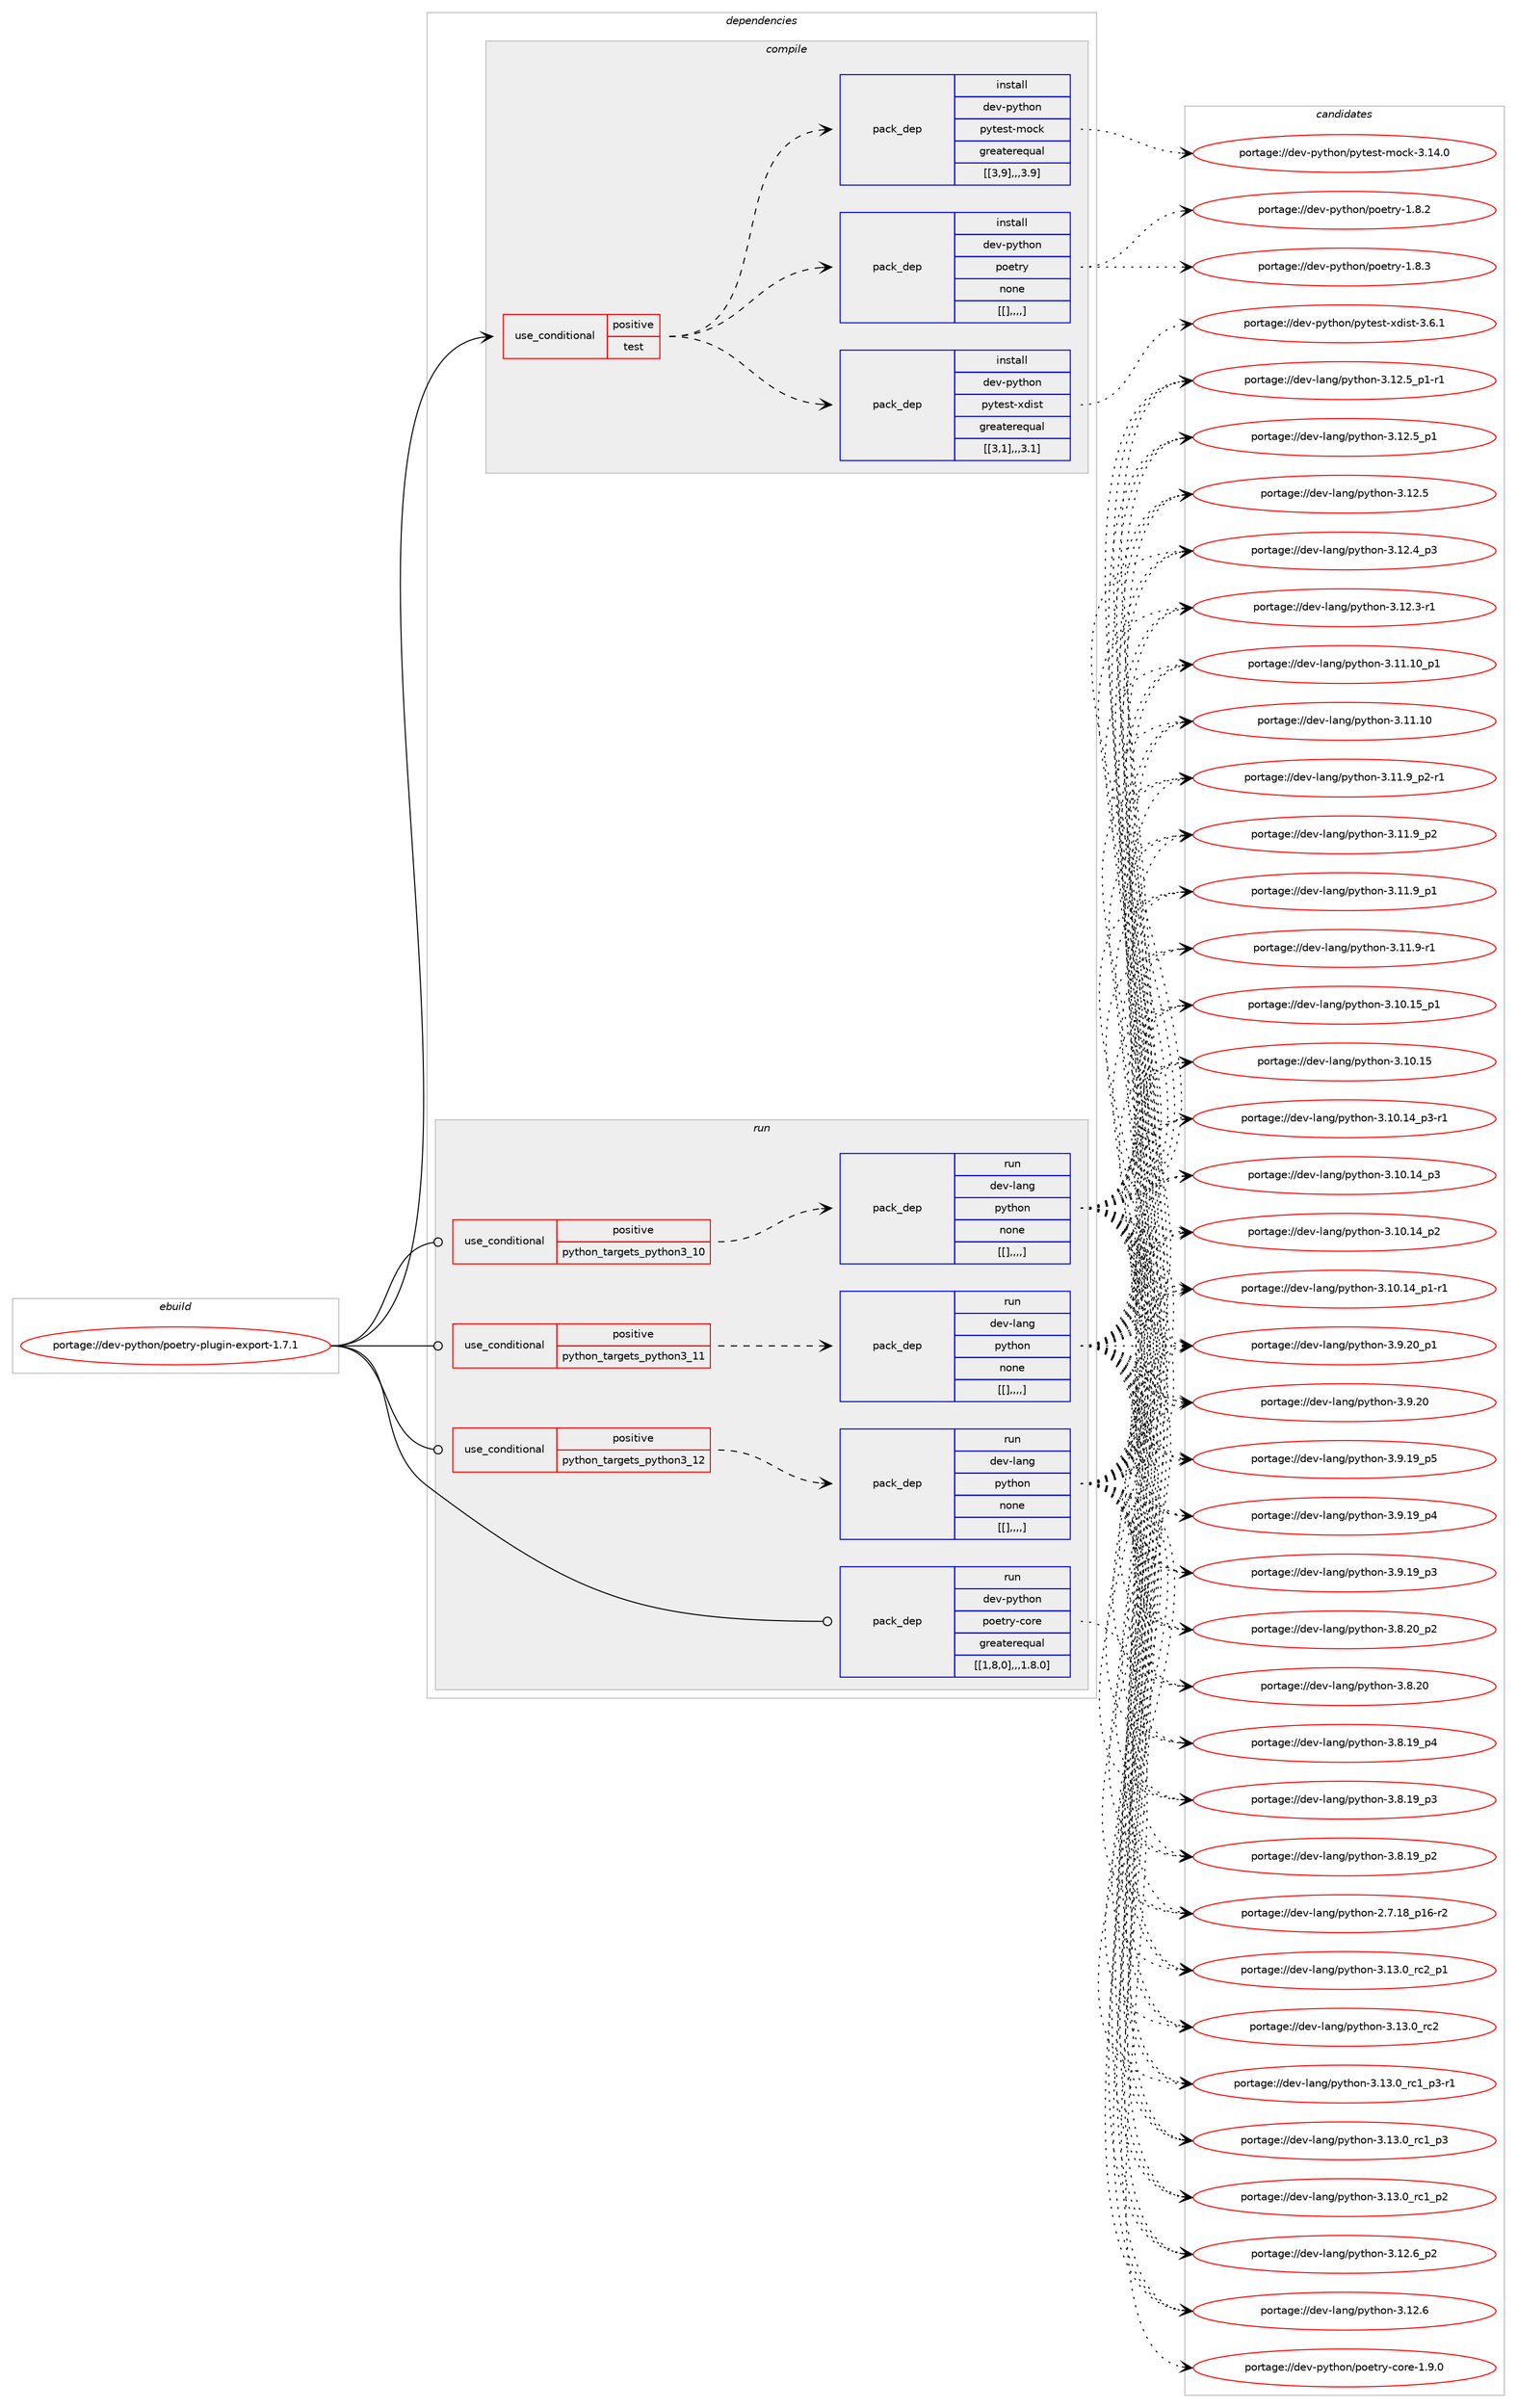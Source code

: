 digraph prolog {

# *************
# Graph options
# *************

newrank=true;
concentrate=true;
compound=true;
graph [rankdir=LR,fontname=Helvetica,fontsize=10,ranksep=1.5];#, ranksep=2.5, nodesep=0.2];
edge  [arrowhead=vee];
node  [fontname=Helvetica,fontsize=10];

# **********
# The ebuild
# **********

subgraph cluster_leftcol {
color=gray;
label=<<i>ebuild</i>>;
id [label="portage://dev-python/poetry-plugin-export-1.7.1", color=red, width=4, href="../dev-python/poetry-plugin-export-1.7.1.svg"];
}

# ****************
# The dependencies
# ****************

subgraph cluster_midcol {
color=gray;
label=<<i>dependencies</i>>;
subgraph cluster_compile {
fillcolor="#eeeeee";
style=filled;
label=<<i>compile</i>>;
subgraph cond37580 {
dependency157294 [label=<<TABLE BORDER="0" CELLBORDER="1" CELLSPACING="0" CELLPADDING="4"><TR><TD ROWSPAN="3" CELLPADDING="10">use_conditional</TD></TR><TR><TD>positive</TD></TR><TR><TD>test</TD></TR></TABLE>>, shape=none, color=red];
subgraph pack118497 {
dependency157295 [label=<<TABLE BORDER="0" CELLBORDER="1" CELLSPACING="0" CELLPADDING="4" WIDTH="220"><TR><TD ROWSPAN="6" CELLPADDING="30">pack_dep</TD></TR><TR><TD WIDTH="110">install</TD></TR><TR><TD>dev-python</TD></TR><TR><TD>poetry</TD></TR><TR><TD>none</TD></TR><TR><TD>[[],,,,]</TD></TR></TABLE>>, shape=none, color=blue];
}
dependency157294:e -> dependency157295:w [weight=20,style="dashed",arrowhead="vee"];
subgraph pack118498 {
dependency157296 [label=<<TABLE BORDER="0" CELLBORDER="1" CELLSPACING="0" CELLPADDING="4" WIDTH="220"><TR><TD ROWSPAN="6" CELLPADDING="30">pack_dep</TD></TR><TR><TD WIDTH="110">install</TD></TR><TR><TD>dev-python</TD></TR><TR><TD>pytest-mock</TD></TR><TR><TD>greaterequal</TD></TR><TR><TD>[[3,9],,,3.9]</TD></TR></TABLE>>, shape=none, color=blue];
}
dependency157294:e -> dependency157296:w [weight=20,style="dashed",arrowhead="vee"];
subgraph pack118499 {
dependency157297 [label=<<TABLE BORDER="0" CELLBORDER="1" CELLSPACING="0" CELLPADDING="4" WIDTH="220"><TR><TD ROWSPAN="6" CELLPADDING="30">pack_dep</TD></TR><TR><TD WIDTH="110">install</TD></TR><TR><TD>dev-python</TD></TR><TR><TD>pytest-xdist</TD></TR><TR><TD>greaterequal</TD></TR><TR><TD>[[3,1],,,3.1]</TD></TR></TABLE>>, shape=none, color=blue];
}
dependency157294:e -> dependency157297:w [weight=20,style="dashed",arrowhead="vee"];
}
id:e -> dependency157294:w [weight=20,style="solid",arrowhead="vee"];
}
subgraph cluster_compileandrun {
fillcolor="#eeeeee";
style=filled;
label=<<i>compile and run</i>>;
}
subgraph cluster_run {
fillcolor="#eeeeee";
style=filled;
label=<<i>run</i>>;
subgraph cond37581 {
dependency157298 [label=<<TABLE BORDER="0" CELLBORDER="1" CELLSPACING="0" CELLPADDING="4"><TR><TD ROWSPAN="3" CELLPADDING="10">use_conditional</TD></TR><TR><TD>positive</TD></TR><TR><TD>python_targets_python3_10</TD></TR></TABLE>>, shape=none, color=red];
subgraph pack118500 {
dependency157299 [label=<<TABLE BORDER="0" CELLBORDER="1" CELLSPACING="0" CELLPADDING="4" WIDTH="220"><TR><TD ROWSPAN="6" CELLPADDING="30">pack_dep</TD></TR><TR><TD WIDTH="110">run</TD></TR><TR><TD>dev-lang</TD></TR><TR><TD>python</TD></TR><TR><TD>none</TD></TR><TR><TD>[[],,,,]</TD></TR></TABLE>>, shape=none, color=blue];
}
dependency157298:e -> dependency157299:w [weight=20,style="dashed",arrowhead="vee"];
}
id:e -> dependency157298:w [weight=20,style="solid",arrowhead="odot"];
subgraph cond37582 {
dependency157300 [label=<<TABLE BORDER="0" CELLBORDER="1" CELLSPACING="0" CELLPADDING="4"><TR><TD ROWSPAN="3" CELLPADDING="10">use_conditional</TD></TR><TR><TD>positive</TD></TR><TR><TD>python_targets_python3_11</TD></TR></TABLE>>, shape=none, color=red];
subgraph pack118501 {
dependency157301 [label=<<TABLE BORDER="0" CELLBORDER="1" CELLSPACING="0" CELLPADDING="4" WIDTH="220"><TR><TD ROWSPAN="6" CELLPADDING="30">pack_dep</TD></TR><TR><TD WIDTH="110">run</TD></TR><TR><TD>dev-lang</TD></TR><TR><TD>python</TD></TR><TR><TD>none</TD></TR><TR><TD>[[],,,,]</TD></TR></TABLE>>, shape=none, color=blue];
}
dependency157300:e -> dependency157301:w [weight=20,style="dashed",arrowhead="vee"];
}
id:e -> dependency157300:w [weight=20,style="solid",arrowhead="odot"];
subgraph cond37583 {
dependency157302 [label=<<TABLE BORDER="0" CELLBORDER="1" CELLSPACING="0" CELLPADDING="4"><TR><TD ROWSPAN="3" CELLPADDING="10">use_conditional</TD></TR><TR><TD>positive</TD></TR><TR><TD>python_targets_python3_12</TD></TR></TABLE>>, shape=none, color=red];
subgraph pack118502 {
dependency157303 [label=<<TABLE BORDER="0" CELLBORDER="1" CELLSPACING="0" CELLPADDING="4" WIDTH="220"><TR><TD ROWSPAN="6" CELLPADDING="30">pack_dep</TD></TR><TR><TD WIDTH="110">run</TD></TR><TR><TD>dev-lang</TD></TR><TR><TD>python</TD></TR><TR><TD>none</TD></TR><TR><TD>[[],,,,]</TD></TR></TABLE>>, shape=none, color=blue];
}
dependency157302:e -> dependency157303:w [weight=20,style="dashed",arrowhead="vee"];
}
id:e -> dependency157302:w [weight=20,style="solid",arrowhead="odot"];
subgraph pack118503 {
dependency157304 [label=<<TABLE BORDER="0" CELLBORDER="1" CELLSPACING="0" CELLPADDING="4" WIDTH="220"><TR><TD ROWSPAN="6" CELLPADDING="30">pack_dep</TD></TR><TR><TD WIDTH="110">run</TD></TR><TR><TD>dev-python</TD></TR><TR><TD>poetry-core</TD></TR><TR><TD>greaterequal</TD></TR><TR><TD>[[1,8,0],,,1.8.0]</TD></TR></TABLE>>, shape=none, color=blue];
}
id:e -> dependency157304:w [weight=20,style="solid",arrowhead="odot"];
}
}

# **************
# The candidates
# **************

subgraph cluster_choices {
rank=same;
color=gray;
label=<<i>candidates</i>>;

subgraph choice118497 {
color=black;
nodesep=1;
choice1001011184511212111610411111047112111101116114121454946564651 [label="portage://dev-python/poetry-1.8.3", color=red, width=4,href="../dev-python/poetry-1.8.3.svg"];
choice1001011184511212111610411111047112111101116114121454946564650 [label="portage://dev-python/poetry-1.8.2", color=red, width=4,href="../dev-python/poetry-1.8.2.svg"];
dependency157295:e -> choice1001011184511212111610411111047112111101116114121454946564651:w [style=dotted,weight="100"];
dependency157295:e -> choice1001011184511212111610411111047112111101116114121454946564650:w [style=dotted,weight="100"];
}
subgraph choice118498 {
color=black;
nodesep=1;
choice1001011184511212111610411111047112121116101115116451091119910745514649524648 [label="portage://dev-python/pytest-mock-3.14.0", color=red, width=4,href="../dev-python/pytest-mock-3.14.0.svg"];
dependency157296:e -> choice1001011184511212111610411111047112121116101115116451091119910745514649524648:w [style=dotted,weight="100"];
}
subgraph choice118499 {
color=black;
nodesep=1;
choice100101118451121211161041111104711212111610111511645120100105115116455146544649 [label="portage://dev-python/pytest-xdist-3.6.1", color=red, width=4,href="../dev-python/pytest-xdist-3.6.1.svg"];
dependency157297:e -> choice100101118451121211161041111104711212111610111511645120100105115116455146544649:w [style=dotted,weight="100"];
}
subgraph choice118500 {
color=black;
nodesep=1;
choice100101118451089711010347112121116104111110455146495146489511499509511249 [label="portage://dev-lang/python-3.13.0_rc2_p1", color=red, width=4,href="../dev-lang/python-3.13.0_rc2_p1.svg"];
choice10010111845108971101034711212111610411111045514649514648951149950 [label="portage://dev-lang/python-3.13.0_rc2", color=red, width=4,href="../dev-lang/python-3.13.0_rc2.svg"];
choice1001011184510897110103471121211161041111104551464951464895114994995112514511449 [label="portage://dev-lang/python-3.13.0_rc1_p3-r1", color=red, width=4,href="../dev-lang/python-3.13.0_rc1_p3-r1.svg"];
choice100101118451089711010347112121116104111110455146495146489511499499511251 [label="portage://dev-lang/python-3.13.0_rc1_p3", color=red, width=4,href="../dev-lang/python-3.13.0_rc1_p3.svg"];
choice100101118451089711010347112121116104111110455146495146489511499499511250 [label="portage://dev-lang/python-3.13.0_rc1_p2", color=red, width=4,href="../dev-lang/python-3.13.0_rc1_p2.svg"];
choice100101118451089711010347112121116104111110455146495046549511250 [label="portage://dev-lang/python-3.12.6_p2", color=red, width=4,href="../dev-lang/python-3.12.6_p2.svg"];
choice10010111845108971101034711212111610411111045514649504654 [label="portage://dev-lang/python-3.12.6", color=red, width=4,href="../dev-lang/python-3.12.6.svg"];
choice1001011184510897110103471121211161041111104551464950465395112494511449 [label="portage://dev-lang/python-3.12.5_p1-r1", color=red, width=4,href="../dev-lang/python-3.12.5_p1-r1.svg"];
choice100101118451089711010347112121116104111110455146495046539511249 [label="portage://dev-lang/python-3.12.5_p1", color=red, width=4,href="../dev-lang/python-3.12.5_p1.svg"];
choice10010111845108971101034711212111610411111045514649504653 [label="portage://dev-lang/python-3.12.5", color=red, width=4,href="../dev-lang/python-3.12.5.svg"];
choice100101118451089711010347112121116104111110455146495046529511251 [label="portage://dev-lang/python-3.12.4_p3", color=red, width=4,href="../dev-lang/python-3.12.4_p3.svg"];
choice100101118451089711010347112121116104111110455146495046514511449 [label="portage://dev-lang/python-3.12.3-r1", color=red, width=4,href="../dev-lang/python-3.12.3-r1.svg"];
choice10010111845108971101034711212111610411111045514649494649489511249 [label="portage://dev-lang/python-3.11.10_p1", color=red, width=4,href="../dev-lang/python-3.11.10_p1.svg"];
choice1001011184510897110103471121211161041111104551464949464948 [label="portage://dev-lang/python-3.11.10", color=red, width=4,href="../dev-lang/python-3.11.10.svg"];
choice1001011184510897110103471121211161041111104551464949465795112504511449 [label="portage://dev-lang/python-3.11.9_p2-r1", color=red, width=4,href="../dev-lang/python-3.11.9_p2-r1.svg"];
choice100101118451089711010347112121116104111110455146494946579511250 [label="portage://dev-lang/python-3.11.9_p2", color=red, width=4,href="../dev-lang/python-3.11.9_p2.svg"];
choice100101118451089711010347112121116104111110455146494946579511249 [label="portage://dev-lang/python-3.11.9_p1", color=red, width=4,href="../dev-lang/python-3.11.9_p1.svg"];
choice100101118451089711010347112121116104111110455146494946574511449 [label="portage://dev-lang/python-3.11.9-r1", color=red, width=4,href="../dev-lang/python-3.11.9-r1.svg"];
choice10010111845108971101034711212111610411111045514649484649539511249 [label="portage://dev-lang/python-3.10.15_p1", color=red, width=4,href="../dev-lang/python-3.10.15_p1.svg"];
choice1001011184510897110103471121211161041111104551464948464953 [label="portage://dev-lang/python-3.10.15", color=red, width=4,href="../dev-lang/python-3.10.15.svg"];
choice100101118451089711010347112121116104111110455146494846495295112514511449 [label="portage://dev-lang/python-3.10.14_p3-r1", color=red, width=4,href="../dev-lang/python-3.10.14_p3-r1.svg"];
choice10010111845108971101034711212111610411111045514649484649529511251 [label="portage://dev-lang/python-3.10.14_p3", color=red, width=4,href="../dev-lang/python-3.10.14_p3.svg"];
choice10010111845108971101034711212111610411111045514649484649529511250 [label="portage://dev-lang/python-3.10.14_p2", color=red, width=4,href="../dev-lang/python-3.10.14_p2.svg"];
choice100101118451089711010347112121116104111110455146494846495295112494511449 [label="portage://dev-lang/python-3.10.14_p1-r1", color=red, width=4,href="../dev-lang/python-3.10.14_p1-r1.svg"];
choice100101118451089711010347112121116104111110455146574650489511249 [label="portage://dev-lang/python-3.9.20_p1", color=red, width=4,href="../dev-lang/python-3.9.20_p1.svg"];
choice10010111845108971101034711212111610411111045514657465048 [label="portage://dev-lang/python-3.9.20", color=red, width=4,href="../dev-lang/python-3.9.20.svg"];
choice100101118451089711010347112121116104111110455146574649579511253 [label="portage://dev-lang/python-3.9.19_p5", color=red, width=4,href="../dev-lang/python-3.9.19_p5.svg"];
choice100101118451089711010347112121116104111110455146574649579511252 [label="portage://dev-lang/python-3.9.19_p4", color=red, width=4,href="../dev-lang/python-3.9.19_p4.svg"];
choice100101118451089711010347112121116104111110455146574649579511251 [label="portage://dev-lang/python-3.9.19_p3", color=red, width=4,href="../dev-lang/python-3.9.19_p3.svg"];
choice100101118451089711010347112121116104111110455146564650489511250 [label="portage://dev-lang/python-3.8.20_p2", color=red, width=4,href="../dev-lang/python-3.8.20_p2.svg"];
choice10010111845108971101034711212111610411111045514656465048 [label="portage://dev-lang/python-3.8.20", color=red, width=4,href="../dev-lang/python-3.8.20.svg"];
choice100101118451089711010347112121116104111110455146564649579511252 [label="portage://dev-lang/python-3.8.19_p4", color=red, width=4,href="../dev-lang/python-3.8.19_p4.svg"];
choice100101118451089711010347112121116104111110455146564649579511251 [label="portage://dev-lang/python-3.8.19_p3", color=red, width=4,href="../dev-lang/python-3.8.19_p3.svg"];
choice100101118451089711010347112121116104111110455146564649579511250 [label="portage://dev-lang/python-3.8.19_p2", color=red, width=4,href="../dev-lang/python-3.8.19_p2.svg"];
choice100101118451089711010347112121116104111110455046554649569511249544511450 [label="portage://dev-lang/python-2.7.18_p16-r2", color=red, width=4,href="../dev-lang/python-2.7.18_p16-r2.svg"];
dependency157299:e -> choice100101118451089711010347112121116104111110455146495146489511499509511249:w [style=dotted,weight="100"];
dependency157299:e -> choice10010111845108971101034711212111610411111045514649514648951149950:w [style=dotted,weight="100"];
dependency157299:e -> choice1001011184510897110103471121211161041111104551464951464895114994995112514511449:w [style=dotted,weight="100"];
dependency157299:e -> choice100101118451089711010347112121116104111110455146495146489511499499511251:w [style=dotted,weight="100"];
dependency157299:e -> choice100101118451089711010347112121116104111110455146495146489511499499511250:w [style=dotted,weight="100"];
dependency157299:e -> choice100101118451089711010347112121116104111110455146495046549511250:w [style=dotted,weight="100"];
dependency157299:e -> choice10010111845108971101034711212111610411111045514649504654:w [style=dotted,weight="100"];
dependency157299:e -> choice1001011184510897110103471121211161041111104551464950465395112494511449:w [style=dotted,weight="100"];
dependency157299:e -> choice100101118451089711010347112121116104111110455146495046539511249:w [style=dotted,weight="100"];
dependency157299:e -> choice10010111845108971101034711212111610411111045514649504653:w [style=dotted,weight="100"];
dependency157299:e -> choice100101118451089711010347112121116104111110455146495046529511251:w [style=dotted,weight="100"];
dependency157299:e -> choice100101118451089711010347112121116104111110455146495046514511449:w [style=dotted,weight="100"];
dependency157299:e -> choice10010111845108971101034711212111610411111045514649494649489511249:w [style=dotted,weight="100"];
dependency157299:e -> choice1001011184510897110103471121211161041111104551464949464948:w [style=dotted,weight="100"];
dependency157299:e -> choice1001011184510897110103471121211161041111104551464949465795112504511449:w [style=dotted,weight="100"];
dependency157299:e -> choice100101118451089711010347112121116104111110455146494946579511250:w [style=dotted,weight="100"];
dependency157299:e -> choice100101118451089711010347112121116104111110455146494946579511249:w [style=dotted,weight="100"];
dependency157299:e -> choice100101118451089711010347112121116104111110455146494946574511449:w [style=dotted,weight="100"];
dependency157299:e -> choice10010111845108971101034711212111610411111045514649484649539511249:w [style=dotted,weight="100"];
dependency157299:e -> choice1001011184510897110103471121211161041111104551464948464953:w [style=dotted,weight="100"];
dependency157299:e -> choice100101118451089711010347112121116104111110455146494846495295112514511449:w [style=dotted,weight="100"];
dependency157299:e -> choice10010111845108971101034711212111610411111045514649484649529511251:w [style=dotted,weight="100"];
dependency157299:e -> choice10010111845108971101034711212111610411111045514649484649529511250:w [style=dotted,weight="100"];
dependency157299:e -> choice100101118451089711010347112121116104111110455146494846495295112494511449:w [style=dotted,weight="100"];
dependency157299:e -> choice100101118451089711010347112121116104111110455146574650489511249:w [style=dotted,weight="100"];
dependency157299:e -> choice10010111845108971101034711212111610411111045514657465048:w [style=dotted,weight="100"];
dependency157299:e -> choice100101118451089711010347112121116104111110455146574649579511253:w [style=dotted,weight="100"];
dependency157299:e -> choice100101118451089711010347112121116104111110455146574649579511252:w [style=dotted,weight="100"];
dependency157299:e -> choice100101118451089711010347112121116104111110455146574649579511251:w [style=dotted,weight="100"];
dependency157299:e -> choice100101118451089711010347112121116104111110455146564650489511250:w [style=dotted,weight="100"];
dependency157299:e -> choice10010111845108971101034711212111610411111045514656465048:w [style=dotted,weight="100"];
dependency157299:e -> choice100101118451089711010347112121116104111110455146564649579511252:w [style=dotted,weight="100"];
dependency157299:e -> choice100101118451089711010347112121116104111110455146564649579511251:w [style=dotted,weight="100"];
dependency157299:e -> choice100101118451089711010347112121116104111110455146564649579511250:w [style=dotted,weight="100"];
dependency157299:e -> choice100101118451089711010347112121116104111110455046554649569511249544511450:w [style=dotted,weight="100"];
}
subgraph choice118501 {
color=black;
nodesep=1;
choice100101118451089711010347112121116104111110455146495146489511499509511249 [label="portage://dev-lang/python-3.13.0_rc2_p1", color=red, width=4,href="../dev-lang/python-3.13.0_rc2_p1.svg"];
choice10010111845108971101034711212111610411111045514649514648951149950 [label="portage://dev-lang/python-3.13.0_rc2", color=red, width=4,href="../dev-lang/python-3.13.0_rc2.svg"];
choice1001011184510897110103471121211161041111104551464951464895114994995112514511449 [label="portage://dev-lang/python-3.13.0_rc1_p3-r1", color=red, width=4,href="../dev-lang/python-3.13.0_rc1_p3-r1.svg"];
choice100101118451089711010347112121116104111110455146495146489511499499511251 [label="portage://dev-lang/python-3.13.0_rc1_p3", color=red, width=4,href="../dev-lang/python-3.13.0_rc1_p3.svg"];
choice100101118451089711010347112121116104111110455146495146489511499499511250 [label="portage://dev-lang/python-3.13.0_rc1_p2", color=red, width=4,href="../dev-lang/python-3.13.0_rc1_p2.svg"];
choice100101118451089711010347112121116104111110455146495046549511250 [label="portage://dev-lang/python-3.12.6_p2", color=red, width=4,href="../dev-lang/python-3.12.6_p2.svg"];
choice10010111845108971101034711212111610411111045514649504654 [label="portage://dev-lang/python-3.12.6", color=red, width=4,href="../dev-lang/python-3.12.6.svg"];
choice1001011184510897110103471121211161041111104551464950465395112494511449 [label="portage://dev-lang/python-3.12.5_p1-r1", color=red, width=4,href="../dev-lang/python-3.12.5_p1-r1.svg"];
choice100101118451089711010347112121116104111110455146495046539511249 [label="portage://dev-lang/python-3.12.5_p1", color=red, width=4,href="../dev-lang/python-3.12.5_p1.svg"];
choice10010111845108971101034711212111610411111045514649504653 [label="portage://dev-lang/python-3.12.5", color=red, width=4,href="../dev-lang/python-3.12.5.svg"];
choice100101118451089711010347112121116104111110455146495046529511251 [label="portage://dev-lang/python-3.12.4_p3", color=red, width=4,href="../dev-lang/python-3.12.4_p3.svg"];
choice100101118451089711010347112121116104111110455146495046514511449 [label="portage://dev-lang/python-3.12.3-r1", color=red, width=4,href="../dev-lang/python-3.12.3-r1.svg"];
choice10010111845108971101034711212111610411111045514649494649489511249 [label="portage://dev-lang/python-3.11.10_p1", color=red, width=4,href="../dev-lang/python-3.11.10_p1.svg"];
choice1001011184510897110103471121211161041111104551464949464948 [label="portage://dev-lang/python-3.11.10", color=red, width=4,href="../dev-lang/python-3.11.10.svg"];
choice1001011184510897110103471121211161041111104551464949465795112504511449 [label="portage://dev-lang/python-3.11.9_p2-r1", color=red, width=4,href="../dev-lang/python-3.11.9_p2-r1.svg"];
choice100101118451089711010347112121116104111110455146494946579511250 [label="portage://dev-lang/python-3.11.9_p2", color=red, width=4,href="../dev-lang/python-3.11.9_p2.svg"];
choice100101118451089711010347112121116104111110455146494946579511249 [label="portage://dev-lang/python-3.11.9_p1", color=red, width=4,href="../dev-lang/python-3.11.9_p1.svg"];
choice100101118451089711010347112121116104111110455146494946574511449 [label="portage://dev-lang/python-3.11.9-r1", color=red, width=4,href="../dev-lang/python-3.11.9-r1.svg"];
choice10010111845108971101034711212111610411111045514649484649539511249 [label="portage://dev-lang/python-3.10.15_p1", color=red, width=4,href="../dev-lang/python-3.10.15_p1.svg"];
choice1001011184510897110103471121211161041111104551464948464953 [label="portage://dev-lang/python-3.10.15", color=red, width=4,href="../dev-lang/python-3.10.15.svg"];
choice100101118451089711010347112121116104111110455146494846495295112514511449 [label="portage://dev-lang/python-3.10.14_p3-r1", color=red, width=4,href="../dev-lang/python-3.10.14_p3-r1.svg"];
choice10010111845108971101034711212111610411111045514649484649529511251 [label="portage://dev-lang/python-3.10.14_p3", color=red, width=4,href="../dev-lang/python-3.10.14_p3.svg"];
choice10010111845108971101034711212111610411111045514649484649529511250 [label="portage://dev-lang/python-3.10.14_p2", color=red, width=4,href="../dev-lang/python-3.10.14_p2.svg"];
choice100101118451089711010347112121116104111110455146494846495295112494511449 [label="portage://dev-lang/python-3.10.14_p1-r1", color=red, width=4,href="../dev-lang/python-3.10.14_p1-r1.svg"];
choice100101118451089711010347112121116104111110455146574650489511249 [label="portage://dev-lang/python-3.9.20_p1", color=red, width=4,href="../dev-lang/python-3.9.20_p1.svg"];
choice10010111845108971101034711212111610411111045514657465048 [label="portage://dev-lang/python-3.9.20", color=red, width=4,href="../dev-lang/python-3.9.20.svg"];
choice100101118451089711010347112121116104111110455146574649579511253 [label="portage://dev-lang/python-3.9.19_p5", color=red, width=4,href="../dev-lang/python-3.9.19_p5.svg"];
choice100101118451089711010347112121116104111110455146574649579511252 [label="portage://dev-lang/python-3.9.19_p4", color=red, width=4,href="../dev-lang/python-3.9.19_p4.svg"];
choice100101118451089711010347112121116104111110455146574649579511251 [label="portage://dev-lang/python-3.9.19_p3", color=red, width=4,href="../dev-lang/python-3.9.19_p3.svg"];
choice100101118451089711010347112121116104111110455146564650489511250 [label="portage://dev-lang/python-3.8.20_p2", color=red, width=4,href="../dev-lang/python-3.8.20_p2.svg"];
choice10010111845108971101034711212111610411111045514656465048 [label="portage://dev-lang/python-3.8.20", color=red, width=4,href="../dev-lang/python-3.8.20.svg"];
choice100101118451089711010347112121116104111110455146564649579511252 [label="portage://dev-lang/python-3.8.19_p4", color=red, width=4,href="../dev-lang/python-3.8.19_p4.svg"];
choice100101118451089711010347112121116104111110455146564649579511251 [label="portage://dev-lang/python-3.8.19_p3", color=red, width=4,href="../dev-lang/python-3.8.19_p3.svg"];
choice100101118451089711010347112121116104111110455146564649579511250 [label="portage://dev-lang/python-3.8.19_p2", color=red, width=4,href="../dev-lang/python-3.8.19_p2.svg"];
choice100101118451089711010347112121116104111110455046554649569511249544511450 [label="portage://dev-lang/python-2.7.18_p16-r2", color=red, width=4,href="../dev-lang/python-2.7.18_p16-r2.svg"];
dependency157301:e -> choice100101118451089711010347112121116104111110455146495146489511499509511249:w [style=dotted,weight="100"];
dependency157301:e -> choice10010111845108971101034711212111610411111045514649514648951149950:w [style=dotted,weight="100"];
dependency157301:e -> choice1001011184510897110103471121211161041111104551464951464895114994995112514511449:w [style=dotted,weight="100"];
dependency157301:e -> choice100101118451089711010347112121116104111110455146495146489511499499511251:w [style=dotted,weight="100"];
dependency157301:e -> choice100101118451089711010347112121116104111110455146495146489511499499511250:w [style=dotted,weight="100"];
dependency157301:e -> choice100101118451089711010347112121116104111110455146495046549511250:w [style=dotted,weight="100"];
dependency157301:e -> choice10010111845108971101034711212111610411111045514649504654:w [style=dotted,weight="100"];
dependency157301:e -> choice1001011184510897110103471121211161041111104551464950465395112494511449:w [style=dotted,weight="100"];
dependency157301:e -> choice100101118451089711010347112121116104111110455146495046539511249:w [style=dotted,weight="100"];
dependency157301:e -> choice10010111845108971101034711212111610411111045514649504653:w [style=dotted,weight="100"];
dependency157301:e -> choice100101118451089711010347112121116104111110455146495046529511251:w [style=dotted,weight="100"];
dependency157301:e -> choice100101118451089711010347112121116104111110455146495046514511449:w [style=dotted,weight="100"];
dependency157301:e -> choice10010111845108971101034711212111610411111045514649494649489511249:w [style=dotted,weight="100"];
dependency157301:e -> choice1001011184510897110103471121211161041111104551464949464948:w [style=dotted,weight="100"];
dependency157301:e -> choice1001011184510897110103471121211161041111104551464949465795112504511449:w [style=dotted,weight="100"];
dependency157301:e -> choice100101118451089711010347112121116104111110455146494946579511250:w [style=dotted,weight="100"];
dependency157301:e -> choice100101118451089711010347112121116104111110455146494946579511249:w [style=dotted,weight="100"];
dependency157301:e -> choice100101118451089711010347112121116104111110455146494946574511449:w [style=dotted,weight="100"];
dependency157301:e -> choice10010111845108971101034711212111610411111045514649484649539511249:w [style=dotted,weight="100"];
dependency157301:e -> choice1001011184510897110103471121211161041111104551464948464953:w [style=dotted,weight="100"];
dependency157301:e -> choice100101118451089711010347112121116104111110455146494846495295112514511449:w [style=dotted,weight="100"];
dependency157301:e -> choice10010111845108971101034711212111610411111045514649484649529511251:w [style=dotted,weight="100"];
dependency157301:e -> choice10010111845108971101034711212111610411111045514649484649529511250:w [style=dotted,weight="100"];
dependency157301:e -> choice100101118451089711010347112121116104111110455146494846495295112494511449:w [style=dotted,weight="100"];
dependency157301:e -> choice100101118451089711010347112121116104111110455146574650489511249:w [style=dotted,weight="100"];
dependency157301:e -> choice10010111845108971101034711212111610411111045514657465048:w [style=dotted,weight="100"];
dependency157301:e -> choice100101118451089711010347112121116104111110455146574649579511253:w [style=dotted,weight="100"];
dependency157301:e -> choice100101118451089711010347112121116104111110455146574649579511252:w [style=dotted,weight="100"];
dependency157301:e -> choice100101118451089711010347112121116104111110455146574649579511251:w [style=dotted,weight="100"];
dependency157301:e -> choice100101118451089711010347112121116104111110455146564650489511250:w [style=dotted,weight="100"];
dependency157301:e -> choice10010111845108971101034711212111610411111045514656465048:w [style=dotted,weight="100"];
dependency157301:e -> choice100101118451089711010347112121116104111110455146564649579511252:w [style=dotted,weight="100"];
dependency157301:e -> choice100101118451089711010347112121116104111110455146564649579511251:w [style=dotted,weight="100"];
dependency157301:e -> choice100101118451089711010347112121116104111110455146564649579511250:w [style=dotted,weight="100"];
dependency157301:e -> choice100101118451089711010347112121116104111110455046554649569511249544511450:w [style=dotted,weight="100"];
}
subgraph choice118502 {
color=black;
nodesep=1;
choice100101118451089711010347112121116104111110455146495146489511499509511249 [label="portage://dev-lang/python-3.13.0_rc2_p1", color=red, width=4,href="../dev-lang/python-3.13.0_rc2_p1.svg"];
choice10010111845108971101034711212111610411111045514649514648951149950 [label="portage://dev-lang/python-3.13.0_rc2", color=red, width=4,href="../dev-lang/python-3.13.0_rc2.svg"];
choice1001011184510897110103471121211161041111104551464951464895114994995112514511449 [label="portage://dev-lang/python-3.13.0_rc1_p3-r1", color=red, width=4,href="../dev-lang/python-3.13.0_rc1_p3-r1.svg"];
choice100101118451089711010347112121116104111110455146495146489511499499511251 [label="portage://dev-lang/python-3.13.0_rc1_p3", color=red, width=4,href="../dev-lang/python-3.13.0_rc1_p3.svg"];
choice100101118451089711010347112121116104111110455146495146489511499499511250 [label="portage://dev-lang/python-3.13.0_rc1_p2", color=red, width=4,href="../dev-lang/python-3.13.0_rc1_p2.svg"];
choice100101118451089711010347112121116104111110455146495046549511250 [label="portage://dev-lang/python-3.12.6_p2", color=red, width=4,href="../dev-lang/python-3.12.6_p2.svg"];
choice10010111845108971101034711212111610411111045514649504654 [label="portage://dev-lang/python-3.12.6", color=red, width=4,href="../dev-lang/python-3.12.6.svg"];
choice1001011184510897110103471121211161041111104551464950465395112494511449 [label="portage://dev-lang/python-3.12.5_p1-r1", color=red, width=4,href="../dev-lang/python-3.12.5_p1-r1.svg"];
choice100101118451089711010347112121116104111110455146495046539511249 [label="portage://dev-lang/python-3.12.5_p1", color=red, width=4,href="../dev-lang/python-3.12.5_p1.svg"];
choice10010111845108971101034711212111610411111045514649504653 [label="portage://dev-lang/python-3.12.5", color=red, width=4,href="../dev-lang/python-3.12.5.svg"];
choice100101118451089711010347112121116104111110455146495046529511251 [label="portage://dev-lang/python-3.12.4_p3", color=red, width=4,href="../dev-lang/python-3.12.4_p3.svg"];
choice100101118451089711010347112121116104111110455146495046514511449 [label="portage://dev-lang/python-3.12.3-r1", color=red, width=4,href="../dev-lang/python-3.12.3-r1.svg"];
choice10010111845108971101034711212111610411111045514649494649489511249 [label="portage://dev-lang/python-3.11.10_p1", color=red, width=4,href="../dev-lang/python-3.11.10_p1.svg"];
choice1001011184510897110103471121211161041111104551464949464948 [label="portage://dev-lang/python-3.11.10", color=red, width=4,href="../dev-lang/python-3.11.10.svg"];
choice1001011184510897110103471121211161041111104551464949465795112504511449 [label="portage://dev-lang/python-3.11.9_p2-r1", color=red, width=4,href="../dev-lang/python-3.11.9_p2-r1.svg"];
choice100101118451089711010347112121116104111110455146494946579511250 [label="portage://dev-lang/python-3.11.9_p2", color=red, width=4,href="../dev-lang/python-3.11.9_p2.svg"];
choice100101118451089711010347112121116104111110455146494946579511249 [label="portage://dev-lang/python-3.11.9_p1", color=red, width=4,href="../dev-lang/python-3.11.9_p1.svg"];
choice100101118451089711010347112121116104111110455146494946574511449 [label="portage://dev-lang/python-3.11.9-r1", color=red, width=4,href="../dev-lang/python-3.11.9-r1.svg"];
choice10010111845108971101034711212111610411111045514649484649539511249 [label="portage://dev-lang/python-3.10.15_p1", color=red, width=4,href="../dev-lang/python-3.10.15_p1.svg"];
choice1001011184510897110103471121211161041111104551464948464953 [label="portage://dev-lang/python-3.10.15", color=red, width=4,href="../dev-lang/python-3.10.15.svg"];
choice100101118451089711010347112121116104111110455146494846495295112514511449 [label="portage://dev-lang/python-3.10.14_p3-r1", color=red, width=4,href="../dev-lang/python-3.10.14_p3-r1.svg"];
choice10010111845108971101034711212111610411111045514649484649529511251 [label="portage://dev-lang/python-3.10.14_p3", color=red, width=4,href="../dev-lang/python-3.10.14_p3.svg"];
choice10010111845108971101034711212111610411111045514649484649529511250 [label="portage://dev-lang/python-3.10.14_p2", color=red, width=4,href="../dev-lang/python-3.10.14_p2.svg"];
choice100101118451089711010347112121116104111110455146494846495295112494511449 [label="portage://dev-lang/python-3.10.14_p1-r1", color=red, width=4,href="../dev-lang/python-3.10.14_p1-r1.svg"];
choice100101118451089711010347112121116104111110455146574650489511249 [label="portage://dev-lang/python-3.9.20_p1", color=red, width=4,href="../dev-lang/python-3.9.20_p1.svg"];
choice10010111845108971101034711212111610411111045514657465048 [label="portage://dev-lang/python-3.9.20", color=red, width=4,href="../dev-lang/python-3.9.20.svg"];
choice100101118451089711010347112121116104111110455146574649579511253 [label="portage://dev-lang/python-3.9.19_p5", color=red, width=4,href="../dev-lang/python-3.9.19_p5.svg"];
choice100101118451089711010347112121116104111110455146574649579511252 [label="portage://dev-lang/python-3.9.19_p4", color=red, width=4,href="../dev-lang/python-3.9.19_p4.svg"];
choice100101118451089711010347112121116104111110455146574649579511251 [label="portage://dev-lang/python-3.9.19_p3", color=red, width=4,href="../dev-lang/python-3.9.19_p3.svg"];
choice100101118451089711010347112121116104111110455146564650489511250 [label="portage://dev-lang/python-3.8.20_p2", color=red, width=4,href="../dev-lang/python-3.8.20_p2.svg"];
choice10010111845108971101034711212111610411111045514656465048 [label="portage://dev-lang/python-3.8.20", color=red, width=4,href="../dev-lang/python-3.8.20.svg"];
choice100101118451089711010347112121116104111110455146564649579511252 [label="portage://dev-lang/python-3.8.19_p4", color=red, width=4,href="../dev-lang/python-3.8.19_p4.svg"];
choice100101118451089711010347112121116104111110455146564649579511251 [label="portage://dev-lang/python-3.8.19_p3", color=red, width=4,href="../dev-lang/python-3.8.19_p3.svg"];
choice100101118451089711010347112121116104111110455146564649579511250 [label="portage://dev-lang/python-3.8.19_p2", color=red, width=4,href="../dev-lang/python-3.8.19_p2.svg"];
choice100101118451089711010347112121116104111110455046554649569511249544511450 [label="portage://dev-lang/python-2.7.18_p16-r2", color=red, width=4,href="../dev-lang/python-2.7.18_p16-r2.svg"];
dependency157303:e -> choice100101118451089711010347112121116104111110455146495146489511499509511249:w [style=dotted,weight="100"];
dependency157303:e -> choice10010111845108971101034711212111610411111045514649514648951149950:w [style=dotted,weight="100"];
dependency157303:e -> choice1001011184510897110103471121211161041111104551464951464895114994995112514511449:w [style=dotted,weight="100"];
dependency157303:e -> choice100101118451089711010347112121116104111110455146495146489511499499511251:w [style=dotted,weight="100"];
dependency157303:e -> choice100101118451089711010347112121116104111110455146495146489511499499511250:w [style=dotted,weight="100"];
dependency157303:e -> choice100101118451089711010347112121116104111110455146495046549511250:w [style=dotted,weight="100"];
dependency157303:e -> choice10010111845108971101034711212111610411111045514649504654:w [style=dotted,weight="100"];
dependency157303:e -> choice1001011184510897110103471121211161041111104551464950465395112494511449:w [style=dotted,weight="100"];
dependency157303:e -> choice100101118451089711010347112121116104111110455146495046539511249:w [style=dotted,weight="100"];
dependency157303:e -> choice10010111845108971101034711212111610411111045514649504653:w [style=dotted,weight="100"];
dependency157303:e -> choice100101118451089711010347112121116104111110455146495046529511251:w [style=dotted,weight="100"];
dependency157303:e -> choice100101118451089711010347112121116104111110455146495046514511449:w [style=dotted,weight="100"];
dependency157303:e -> choice10010111845108971101034711212111610411111045514649494649489511249:w [style=dotted,weight="100"];
dependency157303:e -> choice1001011184510897110103471121211161041111104551464949464948:w [style=dotted,weight="100"];
dependency157303:e -> choice1001011184510897110103471121211161041111104551464949465795112504511449:w [style=dotted,weight="100"];
dependency157303:e -> choice100101118451089711010347112121116104111110455146494946579511250:w [style=dotted,weight="100"];
dependency157303:e -> choice100101118451089711010347112121116104111110455146494946579511249:w [style=dotted,weight="100"];
dependency157303:e -> choice100101118451089711010347112121116104111110455146494946574511449:w [style=dotted,weight="100"];
dependency157303:e -> choice10010111845108971101034711212111610411111045514649484649539511249:w [style=dotted,weight="100"];
dependency157303:e -> choice1001011184510897110103471121211161041111104551464948464953:w [style=dotted,weight="100"];
dependency157303:e -> choice100101118451089711010347112121116104111110455146494846495295112514511449:w [style=dotted,weight="100"];
dependency157303:e -> choice10010111845108971101034711212111610411111045514649484649529511251:w [style=dotted,weight="100"];
dependency157303:e -> choice10010111845108971101034711212111610411111045514649484649529511250:w [style=dotted,weight="100"];
dependency157303:e -> choice100101118451089711010347112121116104111110455146494846495295112494511449:w [style=dotted,weight="100"];
dependency157303:e -> choice100101118451089711010347112121116104111110455146574650489511249:w [style=dotted,weight="100"];
dependency157303:e -> choice10010111845108971101034711212111610411111045514657465048:w [style=dotted,weight="100"];
dependency157303:e -> choice100101118451089711010347112121116104111110455146574649579511253:w [style=dotted,weight="100"];
dependency157303:e -> choice100101118451089711010347112121116104111110455146574649579511252:w [style=dotted,weight="100"];
dependency157303:e -> choice100101118451089711010347112121116104111110455146574649579511251:w [style=dotted,weight="100"];
dependency157303:e -> choice100101118451089711010347112121116104111110455146564650489511250:w [style=dotted,weight="100"];
dependency157303:e -> choice10010111845108971101034711212111610411111045514656465048:w [style=dotted,weight="100"];
dependency157303:e -> choice100101118451089711010347112121116104111110455146564649579511252:w [style=dotted,weight="100"];
dependency157303:e -> choice100101118451089711010347112121116104111110455146564649579511251:w [style=dotted,weight="100"];
dependency157303:e -> choice100101118451089711010347112121116104111110455146564649579511250:w [style=dotted,weight="100"];
dependency157303:e -> choice100101118451089711010347112121116104111110455046554649569511249544511450:w [style=dotted,weight="100"];
}
subgraph choice118503 {
color=black;
nodesep=1;
choice10010111845112121116104111110471121111011161141214599111114101454946574648 [label="portage://dev-python/poetry-core-1.9.0", color=red, width=4,href="../dev-python/poetry-core-1.9.0.svg"];
dependency157304:e -> choice10010111845112121116104111110471121111011161141214599111114101454946574648:w [style=dotted,weight="100"];
}
}

}
